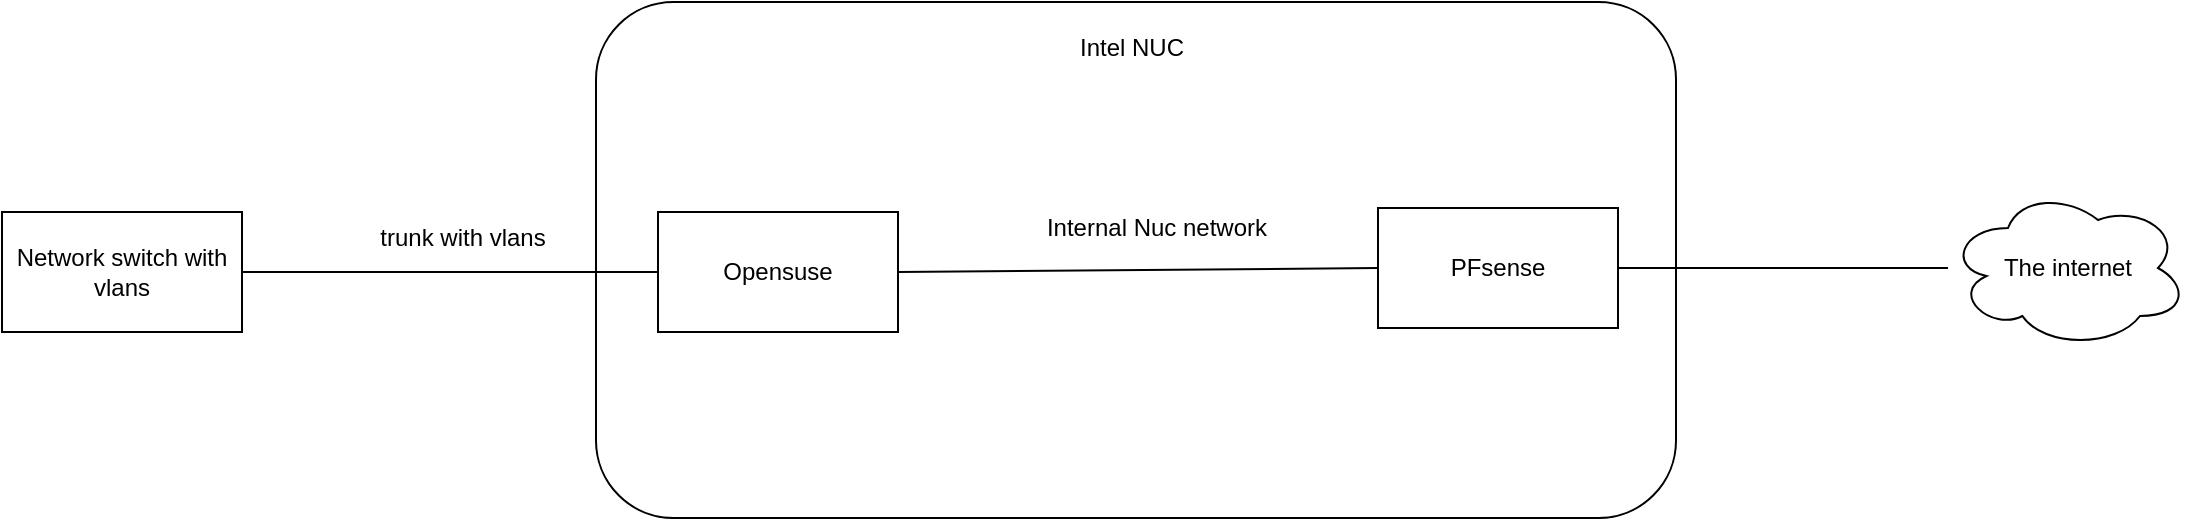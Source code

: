 <mxfile version="21.2.4" type="device">
  <diagram name="Page-1" id="vQjBymHZdVjh3hpUirAT">
    <mxGraphModel dx="2524" dy="768" grid="0" gridSize="10" guides="1" tooltips="1" connect="1" arrows="1" fold="1" page="1" pageScale="1" pageWidth="850" pageHeight="1100" math="0" shadow="0">
      <root>
        <mxCell id="0" />
        <mxCell id="1" parent="0" />
        <mxCell id="TK_W-RiisZjtqk-6xfAt-8" value="" style="rounded=1;whiteSpace=wrap;html=1;" parent="1" vertex="1">
          <mxGeometry x="-1" y="189" width="540" height="258" as="geometry" />
        </mxCell>
        <mxCell id="TK_W-RiisZjtqk-6xfAt-1" value="PFsense" style="rounded=0;whiteSpace=wrap;html=1;" parent="1" vertex="1">
          <mxGeometry x="390" y="292" width="120" height="60" as="geometry" />
        </mxCell>
        <mxCell id="TK_W-RiisZjtqk-6xfAt-2" value="Opensuse" style="rounded=0;whiteSpace=wrap;html=1;" parent="1" vertex="1">
          <mxGeometry x="30" y="294" width="120" height="60" as="geometry" />
        </mxCell>
        <mxCell id="TK_W-RiisZjtqk-6xfAt-3" value="Network switch with vlans" style="rounded=0;whiteSpace=wrap;html=1;" parent="1" vertex="1">
          <mxGeometry x="-298" y="294" width="120" height="60" as="geometry" />
        </mxCell>
        <mxCell id="TK_W-RiisZjtqk-6xfAt-4" value="" style="endArrow=none;html=1;rounded=0;exitX=1;exitY=0.5;exitDx=0;exitDy=0;entryX=0;entryY=0.5;entryDx=0;entryDy=0;" parent="1" source="TK_W-RiisZjtqk-6xfAt-3" target="TK_W-RiisZjtqk-6xfAt-2" edge="1">
          <mxGeometry width="50" height="50" relative="1" as="geometry">
            <mxPoint x="-13" y="278" as="sourcePoint" />
            <mxPoint x="37" y="228" as="targetPoint" />
          </mxGeometry>
        </mxCell>
        <mxCell id="TK_W-RiisZjtqk-6xfAt-5" value="trunk with vlans" style="text;html=1;align=center;verticalAlign=middle;resizable=0;points=[];autosize=1;strokeColor=none;fillColor=none;" parent="1" vertex="1">
          <mxGeometry x="-119" y="294" width="101" height="26" as="geometry" />
        </mxCell>
        <mxCell id="TK_W-RiisZjtqk-6xfAt-6" value="" style="endArrow=none;html=1;rounded=0;exitX=1;exitY=0.5;exitDx=0;exitDy=0;entryX=0;entryY=0.5;entryDx=0;entryDy=0;" parent="1" source="TK_W-RiisZjtqk-6xfAt-2" target="TK_W-RiisZjtqk-6xfAt-1" edge="1">
          <mxGeometry width="50" height="50" relative="1" as="geometry">
            <mxPoint x="163" y="287" as="sourcePoint" />
            <mxPoint x="213" y="237" as="targetPoint" />
          </mxGeometry>
        </mxCell>
        <mxCell id="TK_W-RiisZjtqk-6xfAt-7" value="Internal Nuc network" style="text;html=1;align=center;verticalAlign=middle;resizable=0;points=[];autosize=1;strokeColor=none;fillColor=none;" parent="1" vertex="1">
          <mxGeometry x="215" y="289" width="128" height="26" as="geometry" />
        </mxCell>
        <mxCell id="TK_W-RiisZjtqk-6xfAt-9" value="Intel NUC" style="text;html=1;strokeColor=none;fillColor=none;align=center;verticalAlign=middle;whiteSpace=wrap;rounded=0;" parent="1" vertex="1">
          <mxGeometry x="237" y="197" width="60" height="30" as="geometry" />
        </mxCell>
        <mxCell id="TK_W-RiisZjtqk-6xfAt-10" value="" style="endArrow=none;html=1;rounded=0;exitX=1;exitY=0.5;exitDx=0;exitDy=0;" parent="1" source="TK_W-RiisZjtqk-6xfAt-1" target="TK_W-RiisZjtqk-6xfAt-11" edge="1">
          <mxGeometry width="50" height="50" relative="1" as="geometry">
            <mxPoint x="616" y="374" as="sourcePoint" />
            <mxPoint x="666" y="324" as="targetPoint" />
          </mxGeometry>
        </mxCell>
        <mxCell id="TK_W-RiisZjtqk-6xfAt-11" value="The internet" style="ellipse;shape=cloud;whiteSpace=wrap;html=1;" parent="1" vertex="1">
          <mxGeometry x="675" y="282" width="120" height="80" as="geometry" />
        </mxCell>
      </root>
    </mxGraphModel>
  </diagram>
</mxfile>
